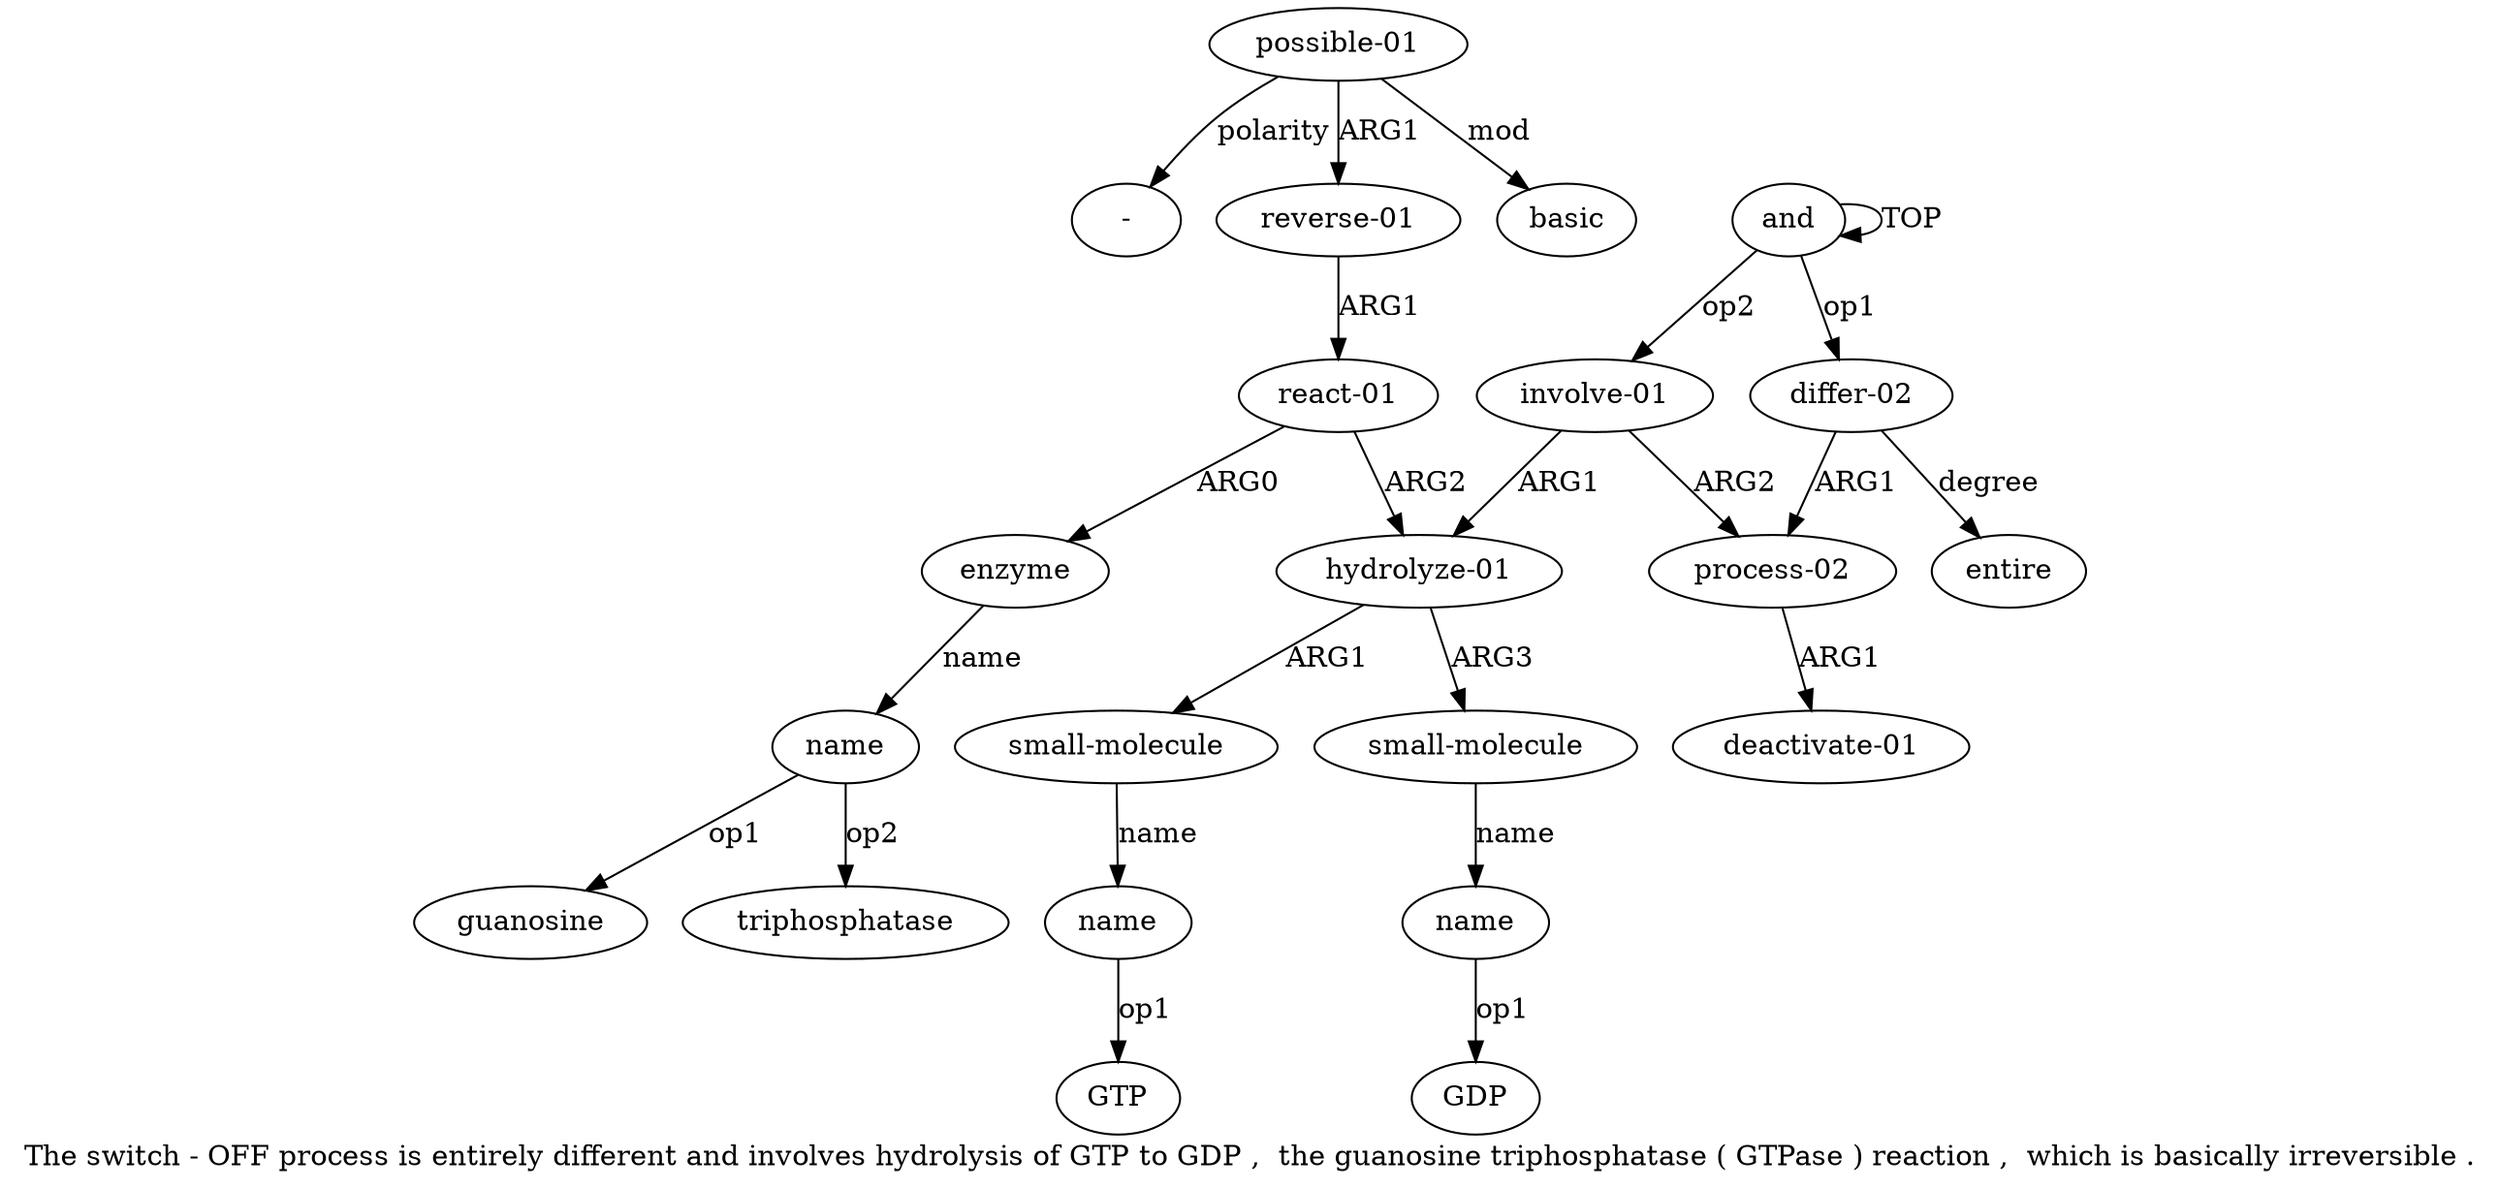 digraph  {
	graph [label="The switch - OFF process is entirely different and involves hydrolysis of GTP to GDP ,  the guanosine triphosphatase ( GTPase ) \
reaction ,  which is basically irreversible ."];
	node [label="\N"];
	"a15 -"	 [color=black,
		gold_ind=-1,
		gold_label="-",
		label="-",
		test_ind=-1,
		test_label="-"];
	"a13 guanosine"	 [color=black,
		gold_ind=-1,
		gold_label=guanosine,
		label=guanosine,
		test_ind=-1,
		test_label=guanosine];
	"a8 GTP"	 [color=black,
		gold_ind=-1,
		gold_label=GTP,
		label=GTP,
		test_ind=-1,
		test_label=GTP];
	"a10 GDP"	 [color=black,
		gold_ind=-1,
		gold_label=GDP,
		label=GDP,
		test_ind=-1,
		test_label=GDP];
	a15	 [color=black,
		gold_ind=15,
		gold_label="possible-01",
		label="possible-01",
		test_ind=15,
		test_label="possible-01"];
	a15 -> "a15 -" [key=0,
	color=black,
	gold_label=polarity,
	label=polarity,
	test_label=polarity];
a14 [color=black,
	gold_ind=14,
	gold_label="reverse-01",
	label="reverse-01",
	test_ind=14,
	test_label="reverse-01"];
a15 -> a14 [key=0,
color=black,
gold_label=ARG1,
label=ARG1,
test_label=ARG1];
a16 [color=black,
gold_ind=16,
gold_label=basic,
label=basic,
test_ind=16,
test_label=basic];
a15 -> a16 [key=0,
color=black,
gold_label=mod,
label=mod,
test_label=mod];
a11 [color=black,
gold_ind=11,
gold_label="react-01",
label="react-01",
test_ind=11,
test_label="react-01"];
a14 -> a11 [key=0,
color=black,
gold_label=ARG1,
label=ARG1,
test_label=ARG1];
a12 [color=black,
gold_ind=12,
gold_label=enzyme,
label=enzyme,
test_ind=12,
test_label=enzyme];
a11 -> a12 [key=0,
color=black,
gold_label=ARG0,
label=ARG0,
test_label=ARG0];
a6 [color=black,
gold_ind=6,
gold_label="hydrolyze-01",
label="hydrolyze-01",
test_ind=6,
test_label="hydrolyze-01"];
a11 -> a6 [key=0,
color=black,
gold_label=ARG2,
label=ARG2,
test_label=ARG2];
a10 [color=black,
gold_ind=10,
gold_label=name,
label=name,
test_ind=10,
test_label=name];
a10 -> "a10 GDP" [key=0,
color=black,
gold_label=op1,
label=op1,
test_label=op1];
a13 [color=black,
gold_ind=13,
gold_label=name,
label=name,
test_ind=13,
test_label=name];
a13 -> "a13 guanosine" [key=0,
color=black,
gold_label=op1,
label=op1,
test_label=op1];
"a13 triphosphatase" [color=black,
gold_ind=-1,
gold_label=triphosphatase,
label=triphosphatase,
test_ind=-1,
test_label=triphosphatase];
a13 -> "a13 triphosphatase" [key=0,
color=black,
gold_label=op2,
label=op2,
test_label=op2];
a12 -> a13 [key=0,
color=black,
gold_label=name,
label=name,
test_label=name];
a1 [color=black,
gold_ind=1,
gold_label="differ-02",
label="differ-02",
test_ind=1,
test_label="differ-02"];
a2 [color=black,
gold_ind=2,
gold_label="process-02",
label="process-02",
test_ind=2,
test_label="process-02"];
a1 -> a2 [key=0,
color=black,
gold_label=ARG1,
label=ARG1,
test_label=ARG1];
a4 [color=black,
gold_ind=4,
gold_label=entire,
label=entire,
test_ind=4,
test_label=entire];
a1 -> a4 [key=0,
color=black,
gold_label=degree,
label=degree,
test_label=degree];
a0 [color=black,
gold_ind=0,
gold_label=and,
label=and,
test_ind=0,
test_label=and];
a0 -> a1 [key=0,
color=black,
gold_label=op1,
label=op1,
test_label=op1];
a0 -> a0 [key=0,
color=black,
gold_label=TOP,
label=TOP,
test_label=TOP];
a5 [color=black,
gold_ind=5,
gold_label="involve-01",
label="involve-01",
test_ind=5,
test_label="involve-01"];
a0 -> a5 [key=0,
color=black,
gold_label=op2,
label=op2,
test_label=op2];
a3 [color=black,
gold_ind=3,
gold_label="deactivate-01",
label="deactivate-01",
test_ind=3,
test_label="deactivate-01"];
a2 -> a3 [key=0,
color=black,
gold_label=ARG1,
label=ARG1,
test_label=ARG1];
a5 -> a2 [key=0,
color=black,
gold_label=ARG2,
label=ARG2,
test_label=ARG2];
a5 -> a6 [key=0,
color=black,
gold_label=ARG1,
label=ARG1,
test_label=ARG1];
a7 [color=black,
gold_ind=7,
gold_label="small-molecule",
label="small-molecule",
test_ind=7,
test_label="small-molecule"];
a8 [color=black,
gold_ind=8,
gold_label=name,
label=name,
test_ind=8,
test_label=name];
a7 -> a8 [key=0,
color=black,
gold_label=name,
label=name,
test_label=name];
a6 -> a7 [key=0,
color=black,
gold_label=ARG1,
label=ARG1,
test_label=ARG1];
a9 [color=black,
gold_ind=9,
gold_label="small-molecule",
label="small-molecule",
test_ind=9,
test_label="small-molecule"];
a6 -> a9 [key=0,
color=black,
gold_label=ARG3,
label=ARG3,
test_label=ARG3];
a9 -> a10 [key=0,
color=black,
gold_label=name,
label=name,
test_label=name];
a8 -> "a8 GTP" [key=0,
color=black,
gold_label=op1,
label=op1,
test_label=op1];
}
